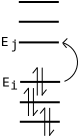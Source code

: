 <?xml version="1.0"?>
<dia:diagram xmlns:dia="http://www.lysator.liu.se/~alla/dia/">
  <dia:layer name="Background" visible="true">
    <dia:object type="Standard - Line" version="0" id="O0">
      <dia:attribute name="obj_pos">
        <dia:point val="3.95,3.05"/>
      </dia:attribute>
      <dia:attribute name="obj_bb">
        <dia:rectangle val="3.9,3;6,3.1"/>
      </dia:attribute>
      <dia:attribute name="conn_endpoints">
        <dia:point val="3.95,3.05"/>
        <dia:point val="5.95,3.05"/>
      </dia:attribute>
      <dia:attribute name="numcp">
        <dia:int val="1"/>
      </dia:attribute>
    </dia:object>
    <dia:object type="Standard - Line" version="0" id="O1">
      <dia:attribute name="obj_pos">
        <dia:point val="4.013,5.025"/>
      </dia:attribute>
      <dia:attribute name="obj_bb">
        <dia:rectangle val="3.962,4.975;6.062,5.075"/>
      </dia:attribute>
      <dia:attribute name="conn_endpoints">
        <dia:point val="4.013,5.025"/>
        <dia:point val="6.013,5.025"/>
      </dia:attribute>
      <dia:attribute name="numcp">
        <dia:int val="1"/>
      </dia:attribute>
    </dia:object>
    <dia:object type="Standard - Line" version="0" id="O2">
      <dia:attribute name="obj_pos">
        <dia:point val="3.997,6.043"/>
      </dia:attribute>
      <dia:attribute name="obj_bb">
        <dia:rectangle val="3.947,5.993;6.047,6.093"/>
      </dia:attribute>
      <dia:attribute name="conn_endpoints">
        <dia:point val="3.997,6.043"/>
        <dia:point val="5.997,6.043"/>
      </dia:attribute>
      <dia:attribute name="numcp">
        <dia:int val="1"/>
      </dia:attribute>
    </dia:object>
    <dia:object type="Standard - Line" version="0" id="O3">
      <dia:attribute name="obj_pos">
        <dia:point val="3.997,7.018"/>
      </dia:attribute>
      <dia:attribute name="obj_bb">
        <dia:rectangle val="3.947,6.968;6.047,7.068"/>
      </dia:attribute>
      <dia:attribute name="conn_endpoints">
        <dia:point val="3.997,7.018"/>
        <dia:point val="5.997,7.018"/>
      </dia:attribute>
      <dia:attribute name="numcp">
        <dia:int val="1"/>
      </dia:attribute>
    </dia:object>
    <dia:object type="Standard - Line" version="0" id="O4">
      <dia:attribute name="obj_pos">
        <dia:point val="3.947,2.018"/>
      </dia:attribute>
      <dia:attribute name="obj_bb">
        <dia:rectangle val="3.897,1.968;5.997,2.068"/>
      </dia:attribute>
      <dia:attribute name="conn_endpoints">
        <dia:point val="3.947,2.018"/>
        <dia:point val="5.947,2.018"/>
      </dia:attribute>
      <dia:attribute name="numcp">
        <dia:int val="1"/>
      </dia:attribute>
    </dia:object>
    <dia:object type="Standard - Line" version="0" id="O5">
      <dia:attribute name="obj_pos">
        <dia:point val="3.947,1.03"/>
      </dia:attribute>
      <dia:attribute name="obj_bb">
        <dia:rectangle val="3.897,0.98;5.997,1.08"/>
      </dia:attribute>
      <dia:attribute name="conn_endpoints">
        <dia:point val="3.947,1.03"/>
        <dia:point val="5.947,1.03"/>
      </dia:attribute>
      <dia:attribute name="numcp">
        <dia:int val="1"/>
      </dia:attribute>
    </dia:object>
    <dia:object type="Standard - Text" version="0" id="O6">
      <dia:attribute name="obj_pos">
        <dia:point val="3.297,5.255"/>
      </dia:attribute>
      <dia:attribute name="obj_bb">
        <dia:rectangle val="2.745,4.56;3.799,5.36"/>
      </dia:attribute>
      <dia:attribute name="text">
        <dia:composite type="text">
          <dia:attribute name="string">
            <dia:string>#E#</dia:string>
          </dia:attribute>
          <dia:attribute name="font">
            <dia:font name="Courier"/>
          </dia:attribute>
          <dia:attribute name="height">
            <dia:real val="0.8"/>
          </dia:attribute>
          <dia:attribute name="pos">
            <dia:point val="3.297,5.255"/>
          </dia:attribute>
          <dia:attribute name="color">
            <dia:color val="#000000"/>
          </dia:attribute>
          <dia:attribute name="alignment">
            <dia:enum val="1"/>
          </dia:attribute>
        </dia:composite>
      </dia:attribute>
    </dia:object>
    <dia:object type="Standard - Text" version="0" id="O7">
      <dia:attribute name="obj_pos">
        <dia:point val="3.249,3.224"/>
      </dia:attribute>
      <dia:attribute name="obj_bb">
        <dia:rectangle val="2.697,2.53;3.751,3.33"/>
      </dia:attribute>
      <dia:attribute name="text">
        <dia:composite type="text">
          <dia:attribute name="string">
            <dia:string>#E#</dia:string>
          </dia:attribute>
          <dia:attribute name="font">
            <dia:font name="Courier"/>
          </dia:attribute>
          <dia:attribute name="height">
            <dia:real val="0.8"/>
          </dia:attribute>
          <dia:attribute name="pos">
            <dia:point val="3.249,3.224"/>
          </dia:attribute>
          <dia:attribute name="color">
            <dia:color val="#000000"/>
          </dia:attribute>
          <dia:attribute name="alignment">
            <dia:enum val="1"/>
          </dia:attribute>
        </dia:composite>
      </dia:attribute>
    </dia:object>
    <dia:object type="Standard - Text" version="0" id="O8">
      <dia:attribute name="obj_pos">
        <dia:point val="3.722,5.405"/>
      </dia:attribute>
      <dia:attribute name="obj_bb">
        <dia:rectangle val="3.17,4.71;4.224,5.51"/>
      </dia:attribute>
      <dia:attribute name="text">
        <dia:composite type="text">
          <dia:attribute name="string">
            <dia:string>#i#</dia:string>
          </dia:attribute>
          <dia:attribute name="font">
            <dia:font name="Courier"/>
          </dia:attribute>
          <dia:attribute name="height">
            <dia:real val="0.8"/>
          </dia:attribute>
          <dia:attribute name="pos">
            <dia:point val="3.722,5.405"/>
          </dia:attribute>
          <dia:attribute name="color">
            <dia:color val="#000000"/>
          </dia:attribute>
          <dia:attribute name="alignment">
            <dia:enum val="1"/>
          </dia:attribute>
        </dia:composite>
      </dia:attribute>
    </dia:object>
    <dia:object type="Standard - Text" version="0" id="O9">
      <dia:attribute name="obj_pos">
        <dia:point val="3.747,3.355"/>
      </dia:attribute>
      <dia:attribute name="obj_bb">
        <dia:rectangle val="3.195,2.66;4.249,3.46"/>
      </dia:attribute>
      <dia:attribute name="text">
        <dia:composite type="text">
          <dia:attribute name="string">
            <dia:string>#j#</dia:string>
          </dia:attribute>
          <dia:attribute name="font">
            <dia:font name="Courier"/>
          </dia:attribute>
          <dia:attribute name="height">
            <dia:real val="0.8"/>
          </dia:attribute>
          <dia:attribute name="pos">
            <dia:point val="3.747,3.355"/>
          </dia:attribute>
          <dia:attribute name="color">
            <dia:color val="#000000"/>
          </dia:attribute>
          <dia:attribute name="alignment">
            <dia:enum val="1"/>
          </dia:attribute>
        </dia:composite>
      </dia:attribute>
    </dia:object>
    <dia:object type="Standard - Arc" version="0" id="O10">
      <dia:attribute name="obj_pos">
        <dia:point val="6.23,4.999"/>
      </dia:attribute>
      <dia:attribute name="obj_bb">
        <dia:rectangle val="6.115,3.041;6.907,5.024"/>
      </dia:attribute>
      <dia:attribute name="conn_endpoints">
        <dia:point val="6.23,4.999"/>
        <dia:point val="6.139,3.066"/>
      </dia:attribute>
      <dia:attribute name="curve_distance">
        <dia:real val="0.697"/>
      </dia:attribute>
      <dia:attribute name="line_width">
        <dia:real val="0.05"/>
      </dia:attribute>
    </dia:object>
    <dia:object type="Standard - Line" version="0" id="O11">
      <dia:attribute name="obj_pos">
        <dia:point val="6.147,3.076"/>
      </dia:attribute>
      <dia:attribute name="obj_bb">
        <dia:rectangle val="6.129,2.833;6.39,3.094"/>
      </dia:attribute>
      <dia:attribute name="conn_endpoints">
        <dia:point val="6.147,3.076"/>
        <dia:point val="6.372,2.851"/>
      </dia:attribute>
      <dia:attribute name="numcp">
        <dia:int val="1"/>
      </dia:attribute>
      <dia:attribute name="line_width">
        <dia:real val="0.05"/>
      </dia:attribute>
    </dia:object>
    <dia:object type="Standard - Line" version="0" id="O12">
      <dia:attribute name="obj_pos">
        <dia:point val="6.147,3.096"/>
      </dia:attribute>
      <dia:attribute name="obj_bb">
        <dia:rectangle val="6.128,3.077;6.355,3.34"/>
      </dia:attribute>
      <dia:attribute name="conn_endpoints">
        <dia:point val="6.147,3.096"/>
        <dia:point val="6.336,3.321"/>
      </dia:attribute>
      <dia:attribute name="numcp">
        <dia:int val="1"/>
      </dia:attribute>
      <dia:attribute name="line_width">
        <dia:real val="0.05"/>
      </dia:attribute>
    </dia:object>
    <dia:group>
      <dia:object type="Standard - Line" version="0" id="O13">
        <dia:attribute name="obj_pos">
          <dia:point val="5.117,4.311"/>
        </dia:attribute>
        <dia:attribute name="obj_bb">
          <dia:rectangle val="5.092,4.286;5.142,5.732"/>
        </dia:attribute>
        <dia:attribute name="conn_endpoints">
          <dia:point val="5.117,4.311"/>
          <dia:point val="5.117,5.707"/>
        </dia:attribute>
        <dia:attribute name="numcp">
          <dia:int val="1"/>
        </dia:attribute>
        <dia:attribute name="line_width">
          <dia:real val="0.05"/>
        </dia:attribute>
      </dia:object>
      <dia:object type="Standard - Line" version="0" id="O14">
        <dia:attribute name="obj_pos">
          <dia:point val="4.872,4.302"/>
        </dia:attribute>
        <dia:attribute name="obj_bb">
          <dia:rectangle val="4.845,4.277;4.897,5.732"/>
        </dia:attribute>
        <dia:attribute name="conn_endpoints">
          <dia:point val="4.872,4.302"/>
          <dia:point val="4.87,5.707"/>
        </dia:attribute>
        <dia:attribute name="numcp">
          <dia:int val="1"/>
        </dia:attribute>
        <dia:attribute name="line_width">
          <dia:real val="0.05"/>
        </dia:attribute>
      </dia:object>
      <dia:object type="Standard - Line" version="0" id="O15">
        <dia:attribute name="obj_pos">
          <dia:point val="4.87,4.311"/>
        </dia:attribute>
        <dia:attribute name="obj_bb">
          <dia:rectangle val="4.621,4.292;4.889,4.613"/>
        </dia:attribute>
        <dia:attribute name="conn_endpoints">
          <dia:point val="4.87,4.311"/>
          <dia:point val="4.64,4.594"/>
        </dia:attribute>
        <dia:attribute name="numcp">
          <dia:int val="1"/>
        </dia:attribute>
        <dia:attribute name="line_width">
          <dia:real val="0.05"/>
        </dia:attribute>
      </dia:object>
      <dia:object type="Standard - Line" version="0" id="O16">
        <dia:attribute name="obj_pos">
          <dia:point val="5.331,5.408"/>
        </dia:attribute>
        <dia:attribute name="obj_bb">
          <dia:rectangle val="5.082,5.389;5.35,5.71"/>
        </dia:attribute>
        <dia:attribute name="conn_endpoints">
          <dia:point val="5.331,5.408"/>
          <dia:point val="5.101,5.691"/>
        </dia:attribute>
        <dia:attribute name="numcp">
          <dia:int val="1"/>
        </dia:attribute>
        <dia:attribute name="line_width">
          <dia:real val="0.05"/>
        </dia:attribute>
      </dia:object>
    </dia:group>
    <dia:group>
      <dia:object type="Standard - Line" version="0" id="O17">
        <dia:attribute name="obj_pos">
          <dia:point val="4.677,5.334"/>
        </dia:attribute>
        <dia:attribute name="obj_bb">
          <dia:rectangle val="4.652,5.309;4.702,6.755"/>
        </dia:attribute>
        <dia:attribute name="conn_endpoints">
          <dia:point val="4.677,5.334"/>
          <dia:point val="4.677,6.73"/>
        </dia:attribute>
        <dia:attribute name="numcp">
          <dia:int val="1"/>
        </dia:attribute>
        <dia:attribute name="line_width">
          <dia:real val="0.05"/>
        </dia:attribute>
      </dia:object>
      <dia:object type="Standard - Line" version="0" id="O18">
        <dia:attribute name="obj_pos">
          <dia:point val="4.432,5.325"/>
        </dia:attribute>
        <dia:attribute name="obj_bb">
          <dia:rectangle val="4.405,5.3;4.457,6.755"/>
        </dia:attribute>
        <dia:attribute name="conn_endpoints">
          <dia:point val="4.432,5.325"/>
          <dia:point val="4.43,6.73"/>
        </dia:attribute>
        <dia:attribute name="numcp">
          <dia:int val="1"/>
        </dia:attribute>
        <dia:attribute name="line_width">
          <dia:real val="0.05"/>
        </dia:attribute>
      </dia:object>
      <dia:object type="Standard - Line" version="0" id="O19">
        <dia:attribute name="obj_pos">
          <dia:point val="4.43,5.334"/>
        </dia:attribute>
        <dia:attribute name="obj_bb">
          <dia:rectangle val="4.181,5.314;4.449,5.636"/>
        </dia:attribute>
        <dia:attribute name="conn_endpoints">
          <dia:point val="4.43,5.334"/>
          <dia:point val="4.2,5.617"/>
        </dia:attribute>
        <dia:attribute name="numcp">
          <dia:int val="1"/>
        </dia:attribute>
        <dia:attribute name="line_width">
          <dia:real val="0.05"/>
        </dia:attribute>
      </dia:object>
      <dia:object type="Standard - Line" version="0" id="O20">
        <dia:attribute name="obj_pos">
          <dia:point val="4.891,6.431"/>
        </dia:attribute>
        <dia:attribute name="obj_bb">
          <dia:rectangle val="4.642,6.412;4.911,6.733"/>
        </dia:attribute>
        <dia:attribute name="conn_endpoints">
          <dia:point val="4.891,6.431"/>
          <dia:point val="4.661,6.714"/>
        </dia:attribute>
        <dia:attribute name="numcp">
          <dia:int val="1"/>
        </dia:attribute>
        <dia:attribute name="line_width">
          <dia:real val="0.05"/>
        </dia:attribute>
      </dia:object>
    </dia:group>
    <dia:group>
      <dia:object type="Standard - Line" version="0" id="O21">
        <dia:attribute name="obj_pos">
          <dia:point val="5.49,6.323"/>
        </dia:attribute>
        <dia:attribute name="obj_bb">
          <dia:rectangle val="5.465,6.298;5.515,7.744"/>
        </dia:attribute>
        <dia:attribute name="conn_endpoints">
          <dia:point val="5.49,6.323"/>
          <dia:point val="5.49,7.719"/>
        </dia:attribute>
        <dia:attribute name="numcp">
          <dia:int val="1"/>
        </dia:attribute>
        <dia:attribute name="line_width">
          <dia:real val="0.05"/>
        </dia:attribute>
      </dia:object>
      <dia:object type="Standard - Line" version="0" id="O22">
        <dia:attribute name="obj_pos">
          <dia:point val="5.244,6.315"/>
        </dia:attribute>
        <dia:attribute name="obj_bb">
          <dia:rectangle val="5.218,6.29;5.269,7.744"/>
        </dia:attribute>
        <dia:attribute name="conn_endpoints">
          <dia:point val="5.244,6.315"/>
          <dia:point val="5.243,7.719"/>
        </dia:attribute>
        <dia:attribute name="numcp">
          <dia:int val="1"/>
        </dia:attribute>
        <dia:attribute name="line_width">
          <dia:real val="0.05"/>
        </dia:attribute>
      </dia:object>
      <dia:object type="Standard - Line" version="0" id="O23">
        <dia:attribute name="obj_pos">
          <dia:point val="5.243,6.323"/>
        </dia:attribute>
        <dia:attribute name="obj_bb">
          <dia:rectangle val="4.994,6.304;5.262,6.625"/>
        </dia:attribute>
        <dia:attribute name="conn_endpoints">
          <dia:point val="5.243,6.323"/>
          <dia:point val="5.013,6.606"/>
        </dia:attribute>
        <dia:attribute name="numcp">
          <dia:int val="1"/>
        </dia:attribute>
        <dia:attribute name="line_width">
          <dia:real val="0.05"/>
        </dia:attribute>
      </dia:object>
      <dia:object type="Standard - Line" version="0" id="O24">
        <dia:attribute name="obj_pos">
          <dia:point val="5.704,7.42"/>
        </dia:attribute>
        <dia:attribute name="obj_bb">
          <dia:rectangle val="5.455,7.401;5.723,7.722"/>
        </dia:attribute>
        <dia:attribute name="conn_endpoints">
          <dia:point val="5.704,7.42"/>
          <dia:point val="5.474,7.703"/>
        </dia:attribute>
        <dia:attribute name="numcp">
          <dia:int val="1"/>
        </dia:attribute>
        <dia:attribute name="line_width">
          <dia:real val="0.05"/>
        </dia:attribute>
      </dia:object>
    </dia:group>
  </dia:layer>
</dia:diagram>
